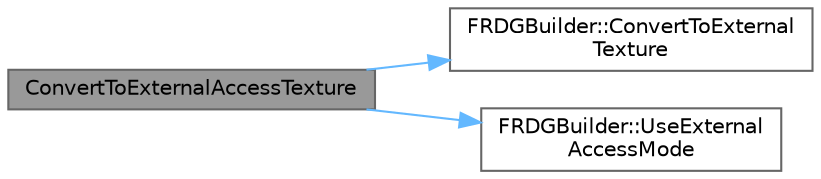 digraph "ConvertToExternalAccessTexture"
{
 // INTERACTIVE_SVG=YES
 // LATEX_PDF_SIZE
  bgcolor="transparent";
  edge [fontname=Helvetica,fontsize=10,labelfontname=Helvetica,labelfontsize=10];
  node [fontname=Helvetica,fontsize=10,shape=box,height=0.2,width=0.4];
  rankdir="LR";
  Node1 [id="Node000001",label="ConvertToExternalAccessTexture",height=0.2,width=0.4,color="gray40", fillcolor="grey60", style="filled", fontcolor="black",tooltip=" "];
  Node1 -> Node2 [id="edge1_Node000001_Node000002",color="steelblue1",style="solid",tooltip=" "];
  Node2 [id="Node000002",label="FRDGBuilder::ConvertToExternal\lTexture",height=0.2,width=0.4,color="grey40", fillcolor="white", style="filled",URL="$d5/dac/classFRDGBuilder.html#a59da32579e7406145d9d154198f09afd",tooltip="For graph-created resources, this forces immediate allocation of the underlying pooled resource,..."];
  Node1 -> Node3 [id="edge2_Node000001_Node000003",color="steelblue1",style="solid",tooltip=" "];
  Node3 [id="Node000003",label="FRDGBuilder::UseExternal\lAccessMode",height=0.2,width=0.4,color="grey40", fillcolor="white", style="filled",URL="$d5/dac/classFRDGBuilder.html#a84720d7041f73d2ad9dc6c4737d6dd33",tooltip="Configures the resource for external access for all subsequent passes, or until UseInternalAccessMode..."];
}
